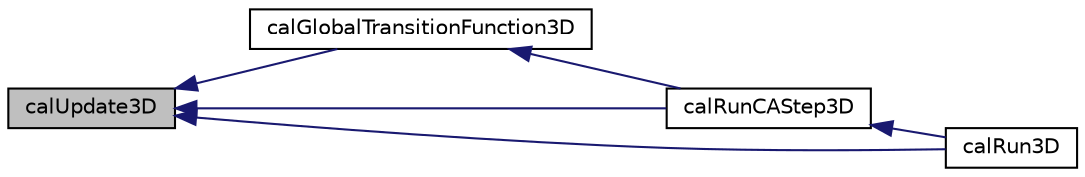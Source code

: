 digraph "calUpdate3D"
{
  edge [fontname="Helvetica",fontsize="10",labelfontname="Helvetica",labelfontsize="10"];
  node [fontname="Helvetica",fontsize="10",shape=record];
  rankdir="LR";
  Node1 [label="calUpdate3D",height=0.2,width=0.4,color="black", fillcolor="grey75", style="filled" fontcolor="black"];
  Node1 -> Node2 [dir="back",color="midnightblue",fontsize="10",style="solid",fontname="Helvetica"];
  Node2 [label="calGlobalTransitionFunction3D",height=0.2,width=0.4,color="black", fillcolor="white", style="filled",URL="$cal3_d_8h.html#ae51a277727eaf8ea339bf15567508cc1",tooltip="The cellular automaton global transition function. It applies the transition function to each cell of..."];
  Node2 -> Node3 [dir="back",color="midnightblue",fontsize="10",style="solid",fontname="Helvetica"];
  Node3 [label="calRunCAStep3D",height=0.2,width=0.4,color="black", fillcolor="white", style="filled",URL="$cal3_d_run_8h.html#aa33450f65e2ac0a26cb2fa84303c0533",tooltip="A single step of the cellular automaton. It execute the transition function, the steering and check f..."];
  Node3 -> Node4 [dir="back",color="midnightblue",fontsize="10",style="solid",fontname="Helvetica"];
  Node4 [label="calRun3D",height=0.2,width=0.4,color="black", fillcolor="white", style="filled",URL="$cal3_d_run_8h.html#a4fffa0e7e846922e1d46c7ba82f9d921",tooltip="Main simulation cicle. It can become a loop is CALRun3D::final_step == 0. "];
  Node1 -> Node3 [dir="back",color="midnightblue",fontsize="10",style="solid",fontname="Helvetica"];
  Node1 -> Node4 [dir="back",color="midnightblue",fontsize="10",style="solid",fontname="Helvetica"];
}
